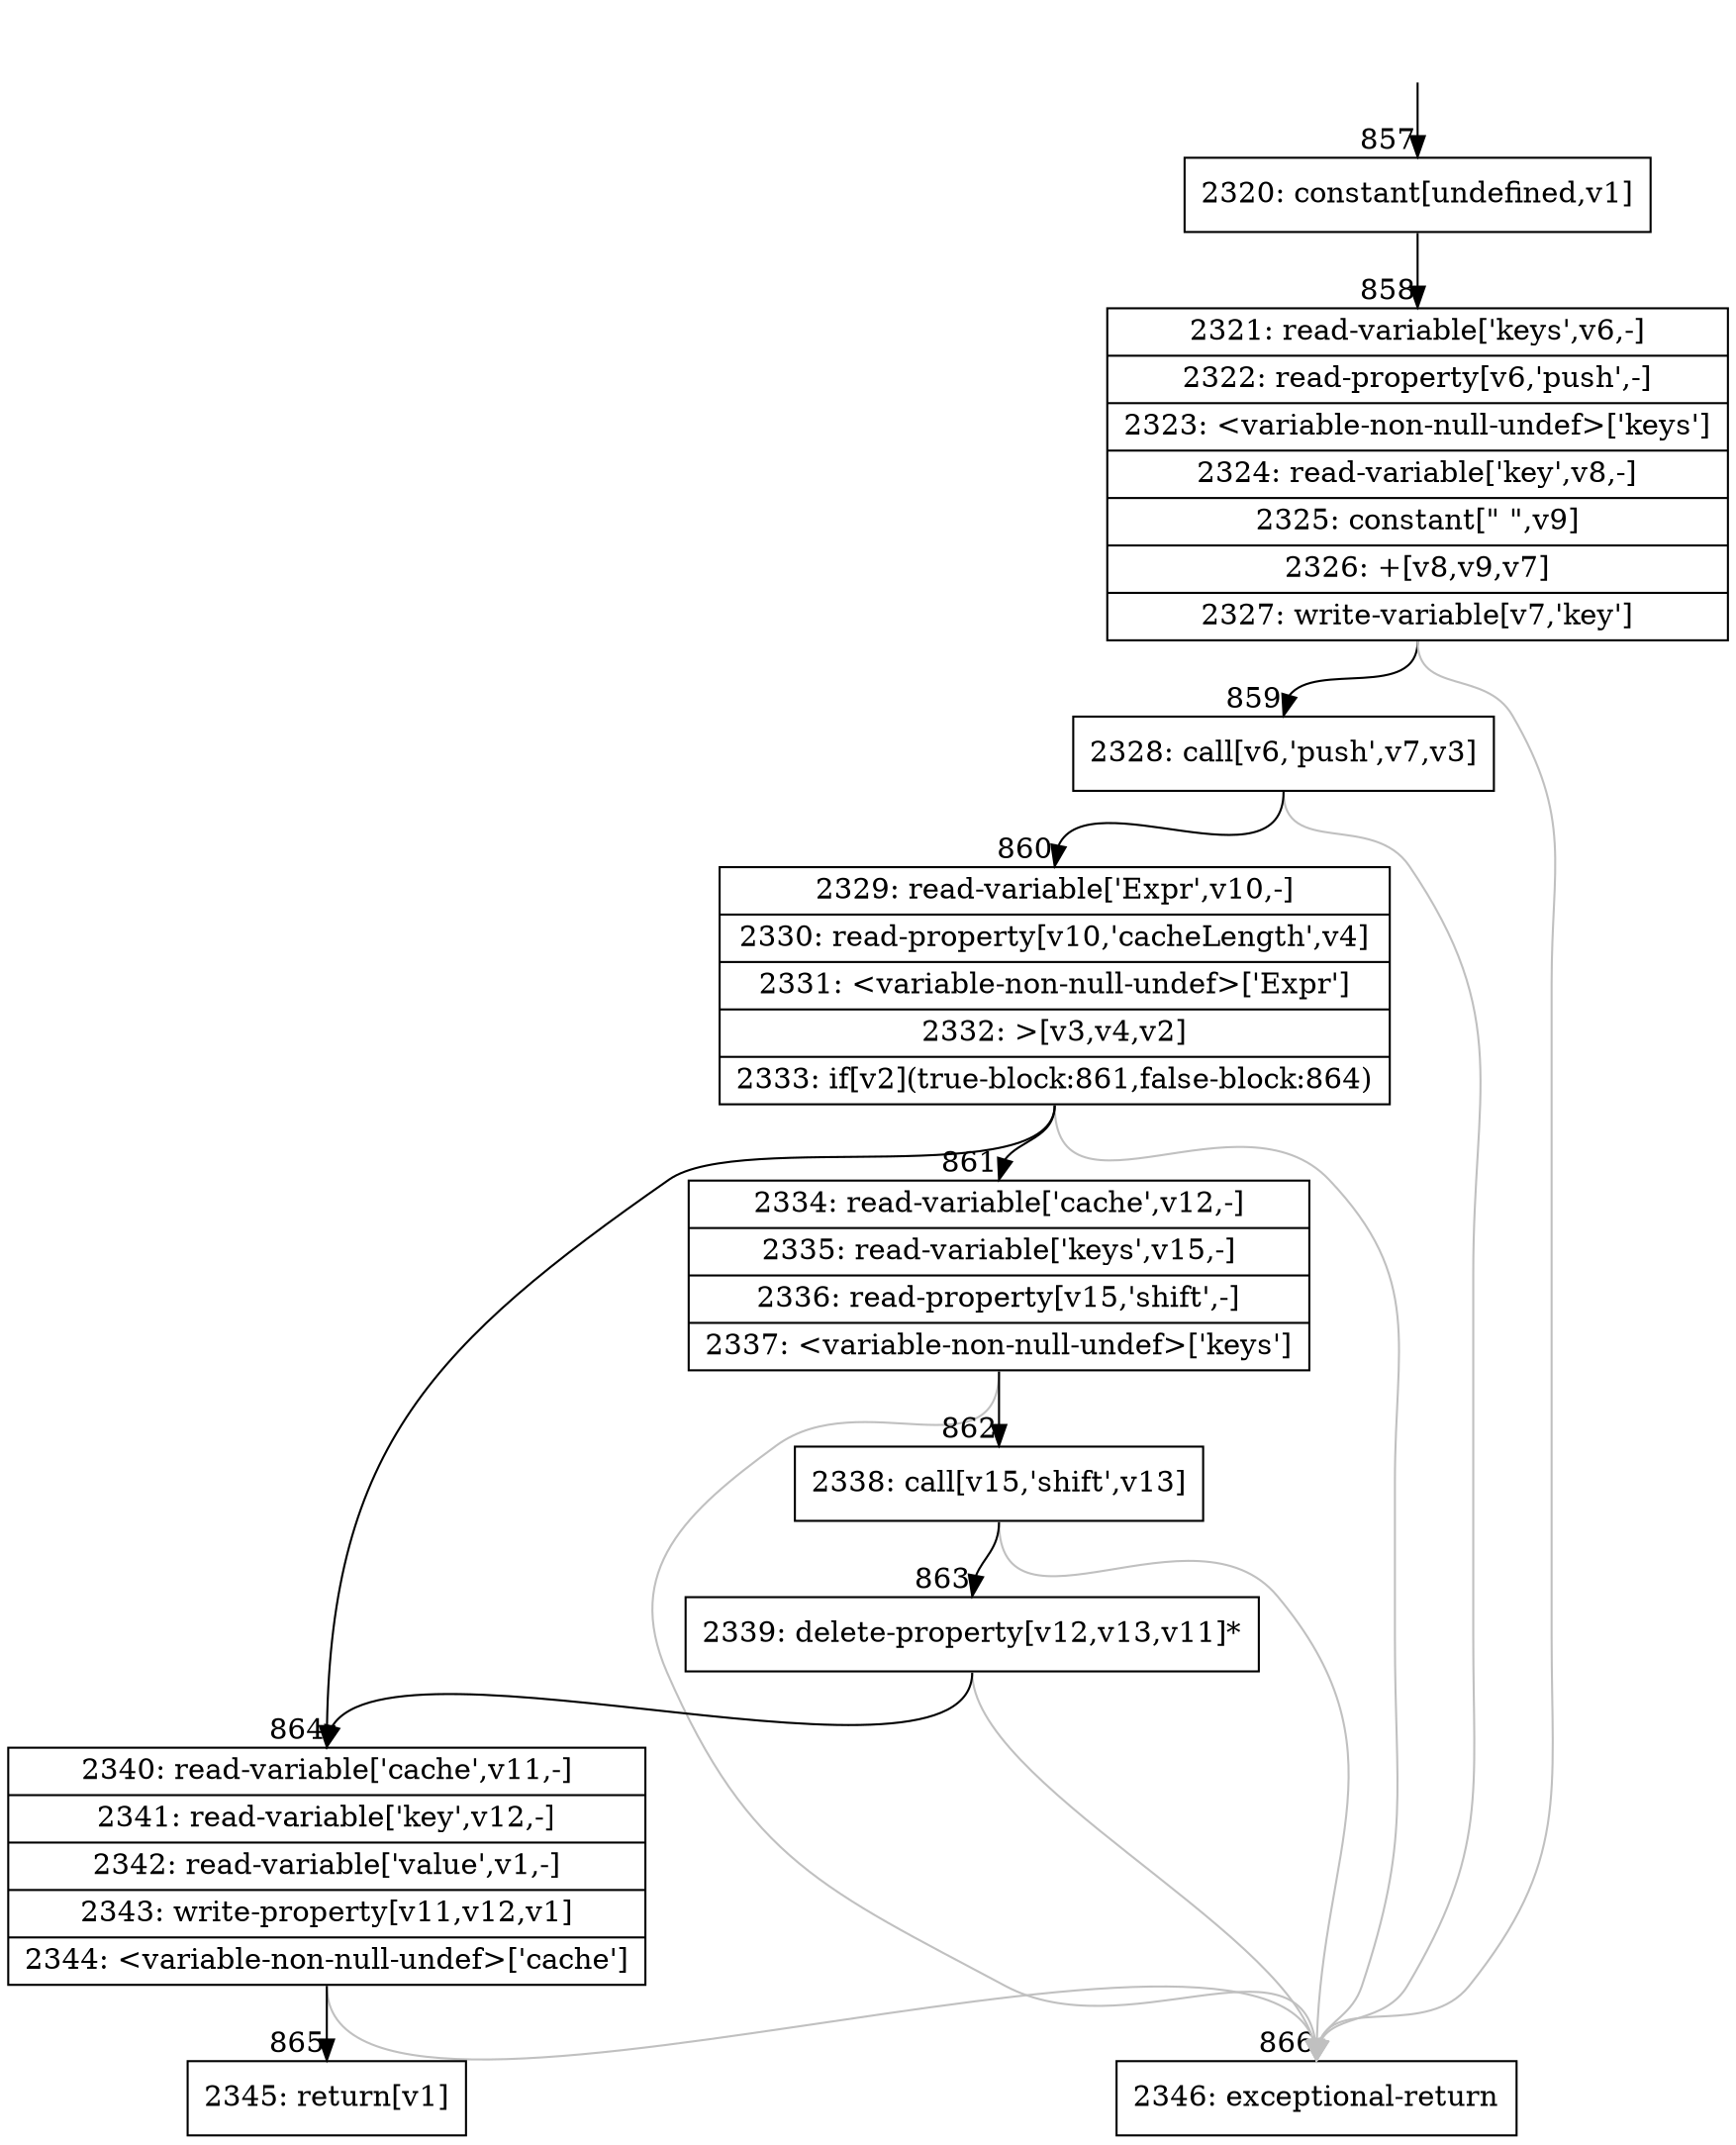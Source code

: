 digraph {
rankdir="TD"
BB_entry59[shape=none,label=""];
BB_entry59 -> BB857 [tailport=s, headport=n, headlabel="    857"]
BB857 [shape=record label="{2320: constant[undefined,v1]}" ] 
BB857 -> BB858 [tailport=s, headport=n, headlabel="      858"]
BB858 [shape=record label="{2321: read-variable['keys',v6,-]|2322: read-property[v6,'push',-]|2323: \<variable-non-null-undef\>['keys']|2324: read-variable['key',v8,-]|2325: constant[\" \",v9]|2326: +[v8,v9,v7]|2327: write-variable[v7,'key']}" ] 
BB858 -> BB859 [tailport=s, headport=n, headlabel="      859"]
BB858 -> BB866 [tailport=s, headport=n, color=gray, headlabel="      866"]
BB859 [shape=record label="{2328: call[v6,'push',v7,v3]}" ] 
BB859 -> BB860 [tailport=s, headport=n, headlabel="      860"]
BB859 -> BB866 [tailport=s, headport=n, color=gray]
BB860 [shape=record label="{2329: read-variable['Expr',v10,-]|2330: read-property[v10,'cacheLength',v4]|2331: \<variable-non-null-undef\>['Expr']|2332: \>[v3,v4,v2]|2333: if[v2](true-block:861,false-block:864)}" ] 
BB860 -> BB861 [tailport=s, headport=n, headlabel="      861"]
BB860 -> BB864 [tailport=s, headport=n, headlabel="      864"]
BB860 -> BB866 [tailport=s, headport=n, color=gray]
BB861 [shape=record label="{2334: read-variable['cache',v12,-]|2335: read-variable['keys',v15,-]|2336: read-property[v15,'shift',-]|2337: \<variable-non-null-undef\>['keys']}" ] 
BB861 -> BB862 [tailport=s, headport=n, headlabel="      862"]
BB861 -> BB866 [tailport=s, headport=n, color=gray]
BB862 [shape=record label="{2338: call[v15,'shift',v13]}" ] 
BB862 -> BB863 [tailport=s, headport=n, headlabel="      863"]
BB862 -> BB866 [tailport=s, headport=n, color=gray]
BB863 [shape=record label="{2339: delete-property[v12,v13,v11]*}" ] 
BB863 -> BB864 [tailport=s, headport=n]
BB863 -> BB866 [tailport=s, headport=n, color=gray]
BB864 [shape=record label="{2340: read-variable['cache',v11,-]|2341: read-variable['key',v12,-]|2342: read-variable['value',v1,-]|2343: write-property[v11,v12,v1]|2344: \<variable-non-null-undef\>['cache']}" ] 
BB864 -> BB865 [tailport=s, headport=n, headlabel="      865"]
BB864 -> BB866 [tailport=s, headport=n, color=gray]
BB865 [shape=record label="{2345: return[v1]}" ] 
BB866 [shape=record label="{2346: exceptional-return}" ] 
}
